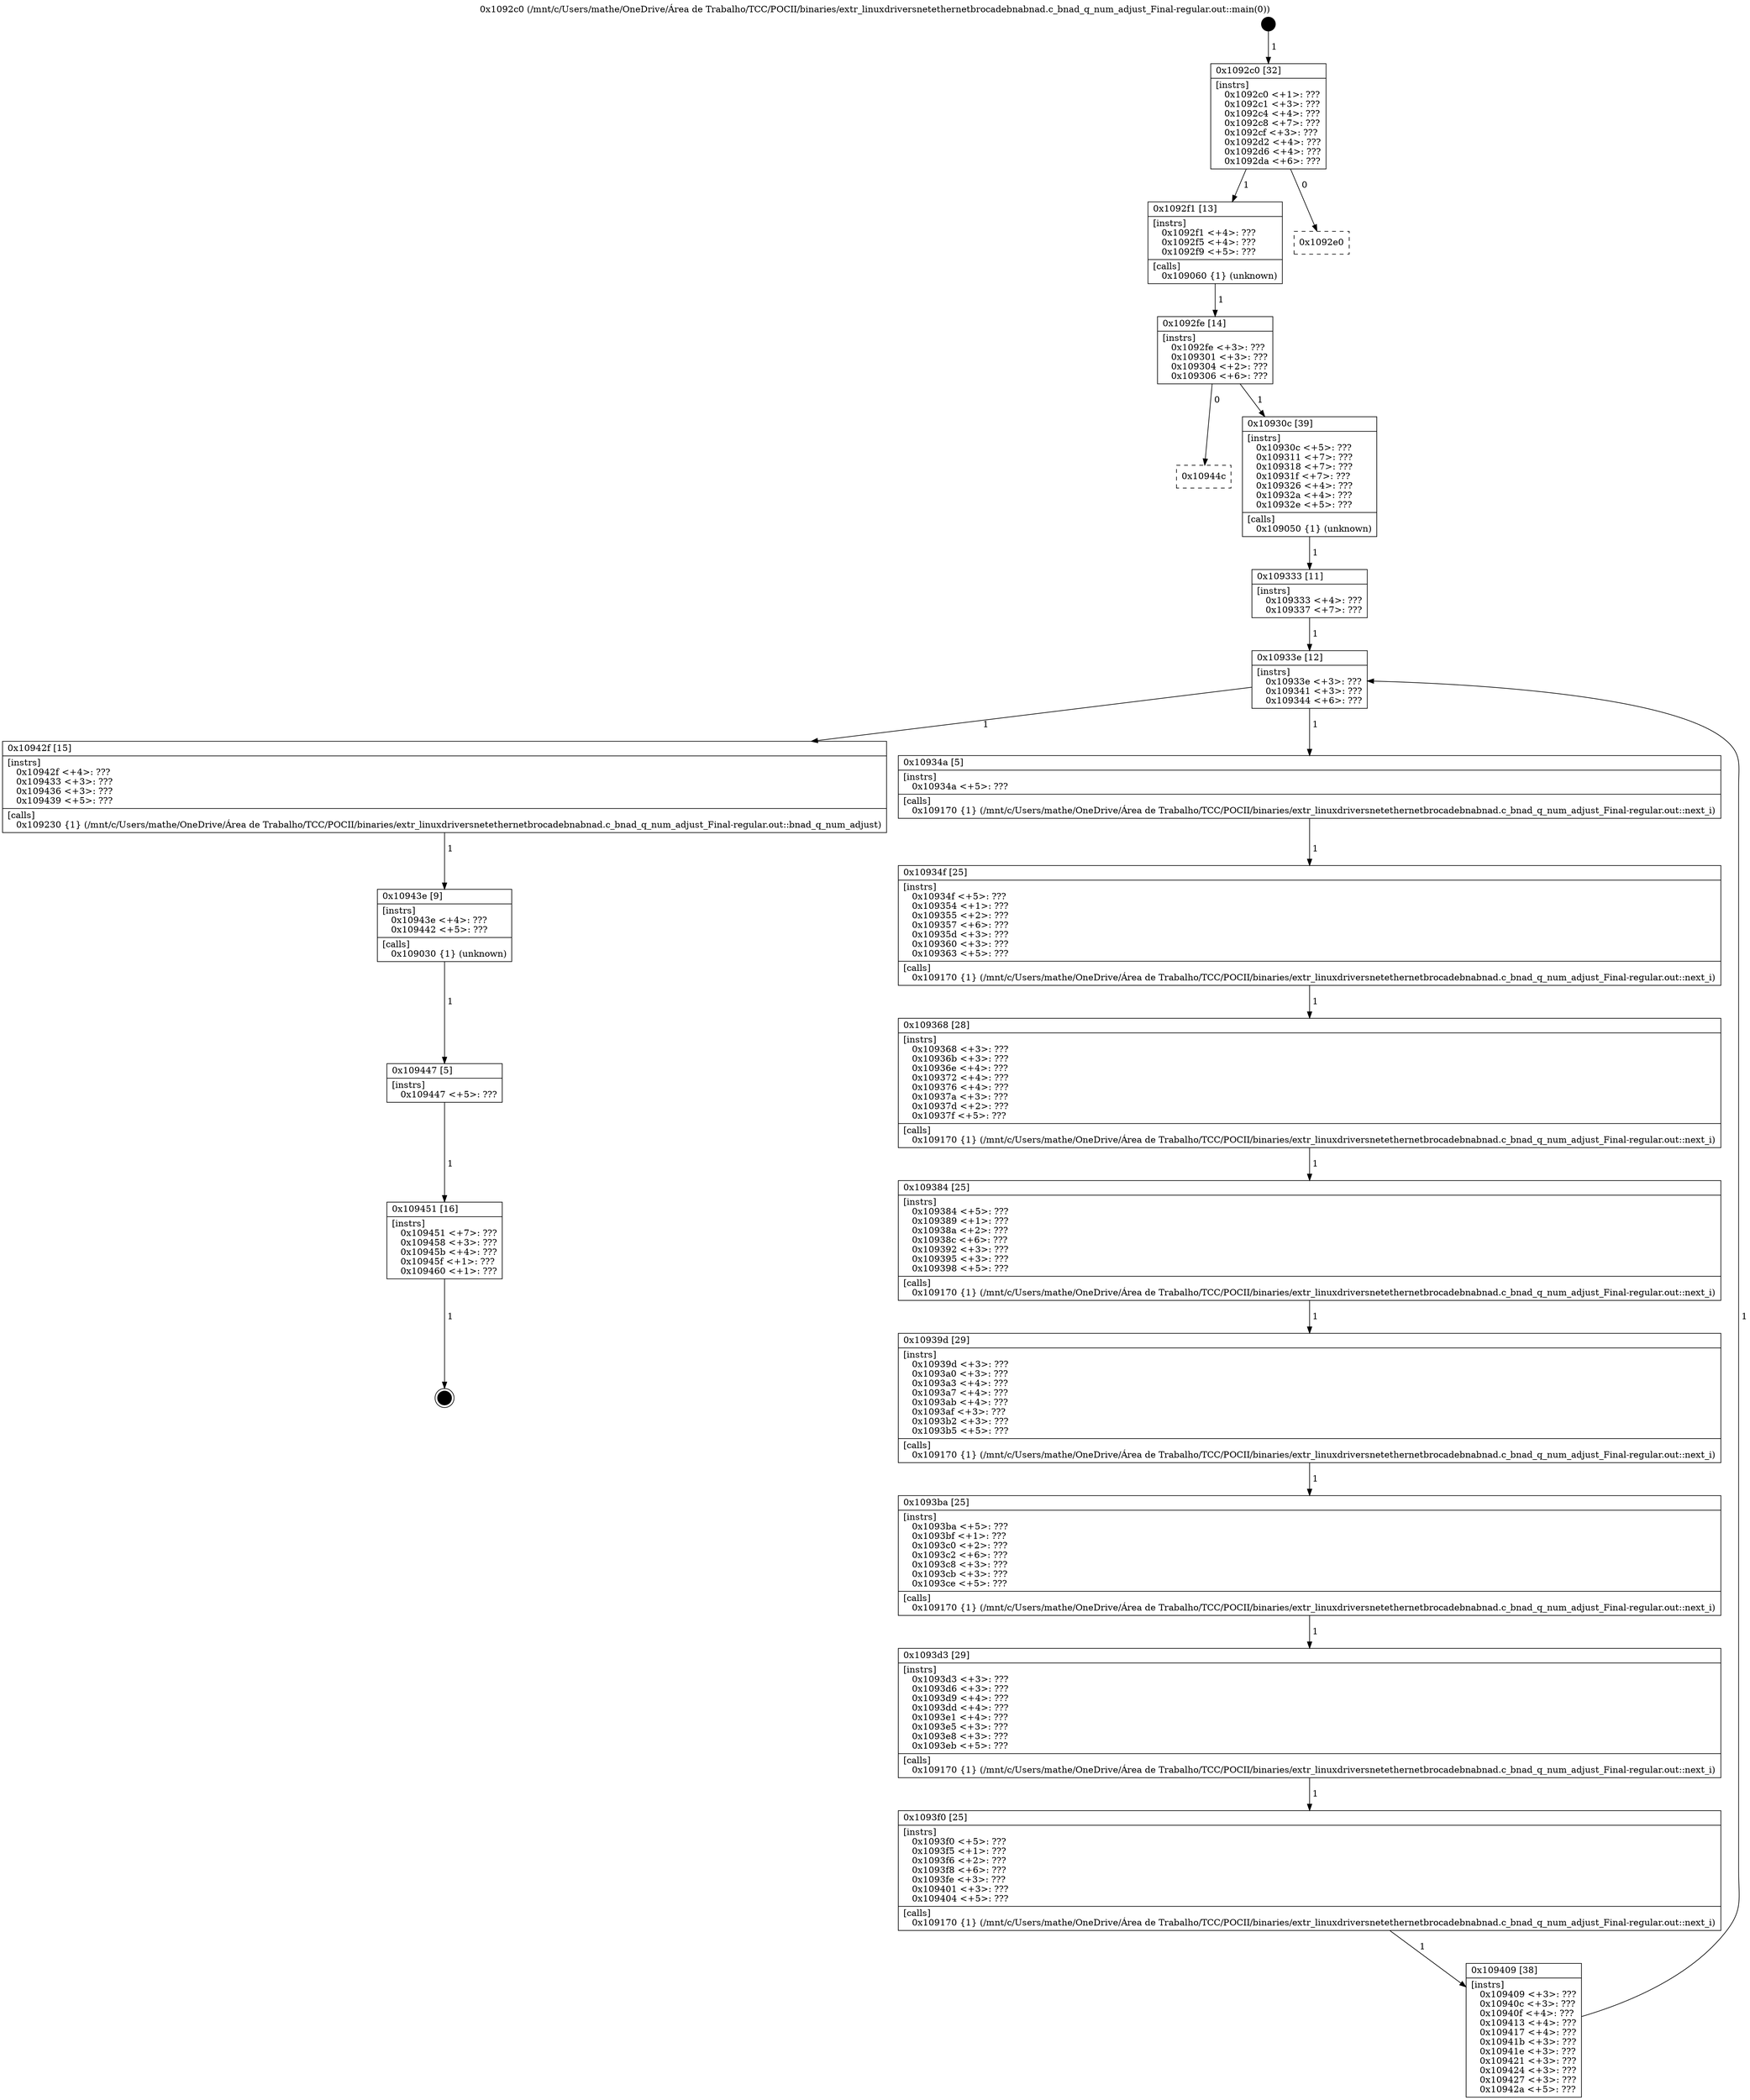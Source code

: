 digraph "0x1092c0" {
  label = "0x1092c0 (/mnt/c/Users/mathe/OneDrive/Área de Trabalho/TCC/POCII/binaries/extr_linuxdriversnetethernetbrocadebnabnad.c_bnad_q_num_adjust_Final-regular.out::main(0))"
  labelloc = "t"
  node[shape=record]

  Entry [label="",width=0.3,height=0.3,shape=circle,fillcolor=black,style=filled]
  "0x1092c0" [label="{
     0x1092c0 [32]\l
     | [instrs]\l
     &nbsp;&nbsp;0x1092c0 \<+1\>: ???\l
     &nbsp;&nbsp;0x1092c1 \<+3\>: ???\l
     &nbsp;&nbsp;0x1092c4 \<+4\>: ???\l
     &nbsp;&nbsp;0x1092c8 \<+7\>: ???\l
     &nbsp;&nbsp;0x1092cf \<+3\>: ???\l
     &nbsp;&nbsp;0x1092d2 \<+4\>: ???\l
     &nbsp;&nbsp;0x1092d6 \<+4\>: ???\l
     &nbsp;&nbsp;0x1092da \<+6\>: ???\l
  }"]
  "0x1092f1" [label="{
     0x1092f1 [13]\l
     | [instrs]\l
     &nbsp;&nbsp;0x1092f1 \<+4\>: ???\l
     &nbsp;&nbsp;0x1092f5 \<+4\>: ???\l
     &nbsp;&nbsp;0x1092f9 \<+5\>: ???\l
     | [calls]\l
     &nbsp;&nbsp;0x109060 \{1\} (unknown)\l
  }"]
  "0x1092e0" [label="{
     0x1092e0\l
  }", style=dashed]
  "0x1092fe" [label="{
     0x1092fe [14]\l
     | [instrs]\l
     &nbsp;&nbsp;0x1092fe \<+3\>: ???\l
     &nbsp;&nbsp;0x109301 \<+3\>: ???\l
     &nbsp;&nbsp;0x109304 \<+2\>: ???\l
     &nbsp;&nbsp;0x109306 \<+6\>: ???\l
  }"]
  "0x10944c" [label="{
     0x10944c\l
  }", style=dashed]
  "0x10930c" [label="{
     0x10930c [39]\l
     | [instrs]\l
     &nbsp;&nbsp;0x10930c \<+5\>: ???\l
     &nbsp;&nbsp;0x109311 \<+7\>: ???\l
     &nbsp;&nbsp;0x109318 \<+7\>: ???\l
     &nbsp;&nbsp;0x10931f \<+7\>: ???\l
     &nbsp;&nbsp;0x109326 \<+4\>: ???\l
     &nbsp;&nbsp;0x10932a \<+4\>: ???\l
     &nbsp;&nbsp;0x10932e \<+5\>: ???\l
     | [calls]\l
     &nbsp;&nbsp;0x109050 \{1\} (unknown)\l
  }"]
  Exit [label="",width=0.3,height=0.3,shape=circle,fillcolor=black,style=filled,peripheries=2]
  "0x10933e" [label="{
     0x10933e [12]\l
     | [instrs]\l
     &nbsp;&nbsp;0x10933e \<+3\>: ???\l
     &nbsp;&nbsp;0x109341 \<+3\>: ???\l
     &nbsp;&nbsp;0x109344 \<+6\>: ???\l
  }"]
  "0x10942f" [label="{
     0x10942f [15]\l
     | [instrs]\l
     &nbsp;&nbsp;0x10942f \<+4\>: ???\l
     &nbsp;&nbsp;0x109433 \<+3\>: ???\l
     &nbsp;&nbsp;0x109436 \<+3\>: ???\l
     &nbsp;&nbsp;0x109439 \<+5\>: ???\l
     | [calls]\l
     &nbsp;&nbsp;0x109230 \{1\} (/mnt/c/Users/mathe/OneDrive/Área de Trabalho/TCC/POCII/binaries/extr_linuxdriversnetethernetbrocadebnabnad.c_bnad_q_num_adjust_Final-regular.out::bnad_q_num_adjust)\l
  }"]
  "0x10934a" [label="{
     0x10934a [5]\l
     | [instrs]\l
     &nbsp;&nbsp;0x10934a \<+5\>: ???\l
     | [calls]\l
     &nbsp;&nbsp;0x109170 \{1\} (/mnt/c/Users/mathe/OneDrive/Área de Trabalho/TCC/POCII/binaries/extr_linuxdriversnetethernetbrocadebnabnad.c_bnad_q_num_adjust_Final-regular.out::next_i)\l
  }"]
  "0x10934f" [label="{
     0x10934f [25]\l
     | [instrs]\l
     &nbsp;&nbsp;0x10934f \<+5\>: ???\l
     &nbsp;&nbsp;0x109354 \<+1\>: ???\l
     &nbsp;&nbsp;0x109355 \<+2\>: ???\l
     &nbsp;&nbsp;0x109357 \<+6\>: ???\l
     &nbsp;&nbsp;0x10935d \<+3\>: ???\l
     &nbsp;&nbsp;0x109360 \<+3\>: ???\l
     &nbsp;&nbsp;0x109363 \<+5\>: ???\l
     | [calls]\l
     &nbsp;&nbsp;0x109170 \{1\} (/mnt/c/Users/mathe/OneDrive/Área de Trabalho/TCC/POCII/binaries/extr_linuxdriversnetethernetbrocadebnabnad.c_bnad_q_num_adjust_Final-regular.out::next_i)\l
  }"]
  "0x109368" [label="{
     0x109368 [28]\l
     | [instrs]\l
     &nbsp;&nbsp;0x109368 \<+3\>: ???\l
     &nbsp;&nbsp;0x10936b \<+3\>: ???\l
     &nbsp;&nbsp;0x10936e \<+4\>: ???\l
     &nbsp;&nbsp;0x109372 \<+4\>: ???\l
     &nbsp;&nbsp;0x109376 \<+4\>: ???\l
     &nbsp;&nbsp;0x10937a \<+3\>: ???\l
     &nbsp;&nbsp;0x10937d \<+2\>: ???\l
     &nbsp;&nbsp;0x10937f \<+5\>: ???\l
     | [calls]\l
     &nbsp;&nbsp;0x109170 \{1\} (/mnt/c/Users/mathe/OneDrive/Área de Trabalho/TCC/POCII/binaries/extr_linuxdriversnetethernetbrocadebnabnad.c_bnad_q_num_adjust_Final-regular.out::next_i)\l
  }"]
  "0x109384" [label="{
     0x109384 [25]\l
     | [instrs]\l
     &nbsp;&nbsp;0x109384 \<+5\>: ???\l
     &nbsp;&nbsp;0x109389 \<+1\>: ???\l
     &nbsp;&nbsp;0x10938a \<+2\>: ???\l
     &nbsp;&nbsp;0x10938c \<+6\>: ???\l
     &nbsp;&nbsp;0x109392 \<+3\>: ???\l
     &nbsp;&nbsp;0x109395 \<+3\>: ???\l
     &nbsp;&nbsp;0x109398 \<+5\>: ???\l
     | [calls]\l
     &nbsp;&nbsp;0x109170 \{1\} (/mnt/c/Users/mathe/OneDrive/Área de Trabalho/TCC/POCII/binaries/extr_linuxdriversnetethernetbrocadebnabnad.c_bnad_q_num_adjust_Final-regular.out::next_i)\l
  }"]
  "0x10939d" [label="{
     0x10939d [29]\l
     | [instrs]\l
     &nbsp;&nbsp;0x10939d \<+3\>: ???\l
     &nbsp;&nbsp;0x1093a0 \<+3\>: ???\l
     &nbsp;&nbsp;0x1093a3 \<+4\>: ???\l
     &nbsp;&nbsp;0x1093a7 \<+4\>: ???\l
     &nbsp;&nbsp;0x1093ab \<+4\>: ???\l
     &nbsp;&nbsp;0x1093af \<+3\>: ???\l
     &nbsp;&nbsp;0x1093b2 \<+3\>: ???\l
     &nbsp;&nbsp;0x1093b5 \<+5\>: ???\l
     | [calls]\l
     &nbsp;&nbsp;0x109170 \{1\} (/mnt/c/Users/mathe/OneDrive/Área de Trabalho/TCC/POCII/binaries/extr_linuxdriversnetethernetbrocadebnabnad.c_bnad_q_num_adjust_Final-regular.out::next_i)\l
  }"]
  "0x1093ba" [label="{
     0x1093ba [25]\l
     | [instrs]\l
     &nbsp;&nbsp;0x1093ba \<+5\>: ???\l
     &nbsp;&nbsp;0x1093bf \<+1\>: ???\l
     &nbsp;&nbsp;0x1093c0 \<+2\>: ???\l
     &nbsp;&nbsp;0x1093c2 \<+6\>: ???\l
     &nbsp;&nbsp;0x1093c8 \<+3\>: ???\l
     &nbsp;&nbsp;0x1093cb \<+3\>: ???\l
     &nbsp;&nbsp;0x1093ce \<+5\>: ???\l
     | [calls]\l
     &nbsp;&nbsp;0x109170 \{1\} (/mnt/c/Users/mathe/OneDrive/Área de Trabalho/TCC/POCII/binaries/extr_linuxdriversnetethernetbrocadebnabnad.c_bnad_q_num_adjust_Final-regular.out::next_i)\l
  }"]
  "0x1093d3" [label="{
     0x1093d3 [29]\l
     | [instrs]\l
     &nbsp;&nbsp;0x1093d3 \<+3\>: ???\l
     &nbsp;&nbsp;0x1093d6 \<+3\>: ???\l
     &nbsp;&nbsp;0x1093d9 \<+4\>: ???\l
     &nbsp;&nbsp;0x1093dd \<+4\>: ???\l
     &nbsp;&nbsp;0x1093e1 \<+4\>: ???\l
     &nbsp;&nbsp;0x1093e5 \<+3\>: ???\l
     &nbsp;&nbsp;0x1093e8 \<+3\>: ???\l
     &nbsp;&nbsp;0x1093eb \<+5\>: ???\l
     | [calls]\l
     &nbsp;&nbsp;0x109170 \{1\} (/mnt/c/Users/mathe/OneDrive/Área de Trabalho/TCC/POCII/binaries/extr_linuxdriversnetethernetbrocadebnabnad.c_bnad_q_num_adjust_Final-regular.out::next_i)\l
  }"]
  "0x1093f0" [label="{
     0x1093f0 [25]\l
     | [instrs]\l
     &nbsp;&nbsp;0x1093f0 \<+5\>: ???\l
     &nbsp;&nbsp;0x1093f5 \<+1\>: ???\l
     &nbsp;&nbsp;0x1093f6 \<+2\>: ???\l
     &nbsp;&nbsp;0x1093f8 \<+6\>: ???\l
     &nbsp;&nbsp;0x1093fe \<+3\>: ???\l
     &nbsp;&nbsp;0x109401 \<+3\>: ???\l
     &nbsp;&nbsp;0x109404 \<+5\>: ???\l
     | [calls]\l
     &nbsp;&nbsp;0x109170 \{1\} (/mnt/c/Users/mathe/OneDrive/Área de Trabalho/TCC/POCII/binaries/extr_linuxdriversnetethernetbrocadebnabnad.c_bnad_q_num_adjust_Final-regular.out::next_i)\l
  }"]
  "0x109409" [label="{
     0x109409 [38]\l
     | [instrs]\l
     &nbsp;&nbsp;0x109409 \<+3\>: ???\l
     &nbsp;&nbsp;0x10940c \<+3\>: ???\l
     &nbsp;&nbsp;0x10940f \<+4\>: ???\l
     &nbsp;&nbsp;0x109413 \<+4\>: ???\l
     &nbsp;&nbsp;0x109417 \<+4\>: ???\l
     &nbsp;&nbsp;0x10941b \<+3\>: ???\l
     &nbsp;&nbsp;0x10941e \<+3\>: ???\l
     &nbsp;&nbsp;0x109421 \<+3\>: ???\l
     &nbsp;&nbsp;0x109424 \<+3\>: ???\l
     &nbsp;&nbsp;0x109427 \<+3\>: ???\l
     &nbsp;&nbsp;0x10942a \<+5\>: ???\l
  }"]
  "0x109333" [label="{
     0x109333 [11]\l
     | [instrs]\l
     &nbsp;&nbsp;0x109333 \<+4\>: ???\l
     &nbsp;&nbsp;0x109337 \<+7\>: ???\l
  }"]
  "0x10943e" [label="{
     0x10943e [9]\l
     | [instrs]\l
     &nbsp;&nbsp;0x10943e \<+4\>: ???\l
     &nbsp;&nbsp;0x109442 \<+5\>: ???\l
     | [calls]\l
     &nbsp;&nbsp;0x109030 \{1\} (unknown)\l
  }"]
  "0x109447" [label="{
     0x109447 [5]\l
     | [instrs]\l
     &nbsp;&nbsp;0x109447 \<+5\>: ???\l
  }"]
  "0x109451" [label="{
     0x109451 [16]\l
     | [instrs]\l
     &nbsp;&nbsp;0x109451 \<+7\>: ???\l
     &nbsp;&nbsp;0x109458 \<+3\>: ???\l
     &nbsp;&nbsp;0x10945b \<+4\>: ???\l
     &nbsp;&nbsp;0x10945f \<+1\>: ???\l
     &nbsp;&nbsp;0x109460 \<+1\>: ???\l
  }"]
  Entry -> "0x1092c0" [label=" 1"]
  "0x1092c0" -> "0x1092f1" [label=" 1"]
  "0x1092c0" -> "0x1092e0" [label=" 0"]
  "0x1092f1" -> "0x1092fe" [label=" 1"]
  "0x1092fe" -> "0x10944c" [label=" 0"]
  "0x1092fe" -> "0x10930c" [label=" 1"]
  "0x109451" -> Exit [label=" 1"]
  "0x10930c" -> "0x109333" [label=" 1"]
  "0x10933e" -> "0x10942f" [label=" 1"]
  "0x10933e" -> "0x10934a" [label=" 1"]
  "0x10934a" -> "0x10934f" [label=" 1"]
  "0x10934f" -> "0x109368" [label=" 1"]
  "0x109368" -> "0x109384" [label=" 1"]
  "0x109384" -> "0x10939d" [label=" 1"]
  "0x10939d" -> "0x1093ba" [label=" 1"]
  "0x1093ba" -> "0x1093d3" [label=" 1"]
  "0x1093d3" -> "0x1093f0" [label=" 1"]
  "0x1093f0" -> "0x109409" [label=" 1"]
  "0x109333" -> "0x10933e" [label=" 1"]
  "0x109409" -> "0x10933e" [label=" 1"]
  "0x10942f" -> "0x10943e" [label=" 1"]
  "0x10943e" -> "0x109447" [label=" 1"]
  "0x109447" -> "0x109451" [label=" 1"]
}
